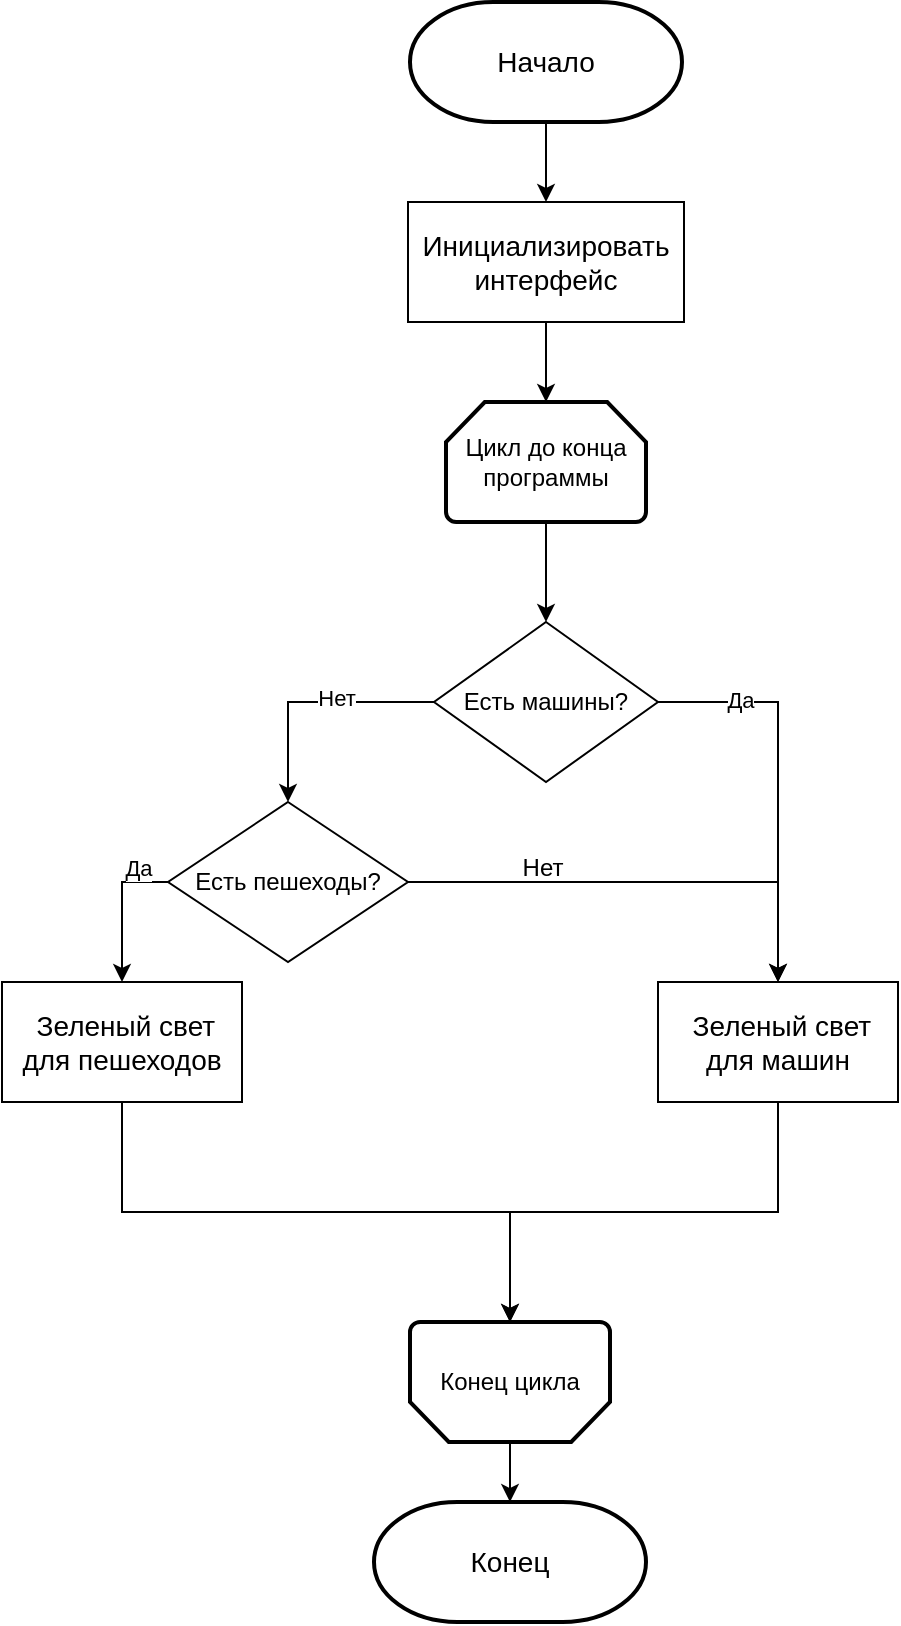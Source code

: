 <mxfile version="21.7.5" type="device">
  <diagram name="Trang-1" id="rMzL3UFabWsADVxy4FzP">
    <mxGraphModel dx="1614" dy="939" grid="1" gridSize="10" guides="1" tooltips="1" connect="1" arrows="1" fold="1" page="1" pageScale="1" pageWidth="827" pageHeight="1169" math="0" shadow="0">
      <root>
        <mxCell id="0" />
        <mxCell id="1" parent="0" />
        <mxCell id="uBKHjGsXj6OErML4Wmsb-11" style="edgeStyle=orthogonalEdgeStyle;rounded=0;orthogonalLoop=1;jettySize=auto;html=1;exitX=0.5;exitY=1;exitDx=0;exitDy=0;exitPerimeter=0;entryX=0.5;entryY=0;entryDx=0;entryDy=0;" edge="1" parent="1" source="uBKHjGsXj6OErML4Wmsb-3" target="uBKHjGsXj6OErML4Wmsb-5">
          <mxGeometry relative="1" as="geometry" />
        </mxCell>
        <mxCell id="uBKHjGsXj6OErML4Wmsb-3" value="Начало" style="strokeWidth=2;html=1;shape=mxgraph.flowchart.terminator;whiteSpace=wrap;fontSize=14;" vertex="1" parent="1">
          <mxGeometry x="364" y="20" width="136" height="60" as="geometry" />
        </mxCell>
        <mxCell id="uBKHjGsXj6OErML4Wmsb-4" value="Конец" style="strokeWidth=2;html=1;shape=mxgraph.flowchart.terminator;whiteSpace=wrap;fontSize=14;" vertex="1" parent="1">
          <mxGeometry x="346" y="770" width="136" height="60" as="geometry" />
        </mxCell>
        <mxCell id="uBKHjGsXj6OErML4Wmsb-31" style="edgeStyle=orthogonalEdgeStyle;rounded=0;orthogonalLoop=1;jettySize=auto;html=1;exitX=0.5;exitY=1;exitDx=0;exitDy=0;" edge="1" parent="1" source="uBKHjGsXj6OErML4Wmsb-5" target="uBKHjGsXj6OErML4Wmsb-30">
          <mxGeometry relative="1" as="geometry" />
        </mxCell>
        <mxCell id="uBKHjGsXj6OErML4Wmsb-5" value="Инициализировать интерфейс" style="rounded=0;whiteSpace=wrap;html=1;fontSize=14;" vertex="1" parent="1">
          <mxGeometry x="363" y="120" width="138" height="60" as="geometry" />
        </mxCell>
        <mxCell id="uBKHjGsXj6OErML4Wmsb-35" style="edgeStyle=orthogonalEdgeStyle;rounded=0;orthogonalLoop=1;jettySize=auto;html=1;exitX=0.5;exitY=1;exitDx=0;exitDy=0;entryX=0.5;entryY=1;entryDx=0;entryDy=0;entryPerimeter=0;" edge="1" parent="1" source="uBKHjGsXj6OErML4Wmsb-8" target="uBKHjGsXj6OErML4Wmsb-33">
          <mxGeometry relative="1" as="geometry" />
        </mxCell>
        <mxCell id="uBKHjGsXj6OErML4Wmsb-8" value="&amp;nbsp;Зеленый свет для машин" style="rounded=0;whiteSpace=wrap;html=1;fontSize=14;" vertex="1" parent="1">
          <mxGeometry x="488" y="510" width="120" height="60" as="geometry" />
        </mxCell>
        <mxCell id="uBKHjGsXj6OErML4Wmsb-9" value="&lt;font style=&quot;font-size: 14px;&quot;&gt;&amp;nbsp;Зеленый свет для пешеходов&lt;/font&gt;" style="rounded=0;whiteSpace=wrap;html=1;fontSize=14;" vertex="1" parent="1">
          <mxGeometry x="160" y="510" width="120" height="60" as="geometry" />
        </mxCell>
        <mxCell id="uBKHjGsXj6OErML4Wmsb-16" style="edgeStyle=orthogonalEdgeStyle;rounded=0;orthogonalLoop=1;jettySize=auto;html=1;exitX=1;exitY=0.5;exitDx=0;exitDy=0;" edge="1" parent="1" source="uBKHjGsXj6OErML4Wmsb-14" target="uBKHjGsXj6OErML4Wmsb-8">
          <mxGeometry relative="1" as="geometry" />
        </mxCell>
        <mxCell id="uBKHjGsXj6OErML4Wmsb-24" value="Да" style="edgeLabel;html=1;align=center;verticalAlign=middle;resizable=0;points=[];" vertex="1" connectable="0" parent="uBKHjGsXj6OErML4Wmsb-16">
          <mxGeometry x="-0.593" y="1" relative="1" as="geometry">
            <mxPoint as="offset" />
          </mxGeometry>
        </mxCell>
        <mxCell id="uBKHjGsXj6OErML4Wmsb-19" style="edgeStyle=orthogonalEdgeStyle;rounded=0;orthogonalLoop=1;jettySize=auto;html=1;exitX=0;exitY=0.5;exitDx=0;exitDy=0;entryX=0.5;entryY=0;entryDx=0;entryDy=0;" edge="1" parent="1" source="uBKHjGsXj6OErML4Wmsb-14" target="uBKHjGsXj6OErML4Wmsb-18">
          <mxGeometry relative="1" as="geometry" />
        </mxCell>
        <mxCell id="uBKHjGsXj6OErML4Wmsb-25" value="Нет" style="edgeLabel;html=1;align=center;verticalAlign=middle;resizable=0;points=[];" vertex="1" connectable="0" parent="uBKHjGsXj6OErML4Wmsb-19">
          <mxGeometry x="-0.194" y="-2" relative="1" as="geometry">
            <mxPoint as="offset" />
          </mxGeometry>
        </mxCell>
        <mxCell id="uBKHjGsXj6OErML4Wmsb-14" value="Есть машины?" style="rhombus;whiteSpace=wrap;html=1;" vertex="1" parent="1">
          <mxGeometry x="376" y="330" width="112" height="80" as="geometry" />
        </mxCell>
        <mxCell id="uBKHjGsXj6OErML4Wmsb-20" style="edgeStyle=orthogonalEdgeStyle;rounded=0;orthogonalLoop=1;jettySize=auto;html=1;exitX=1;exitY=0.5;exitDx=0;exitDy=0;entryX=0.5;entryY=0;entryDx=0;entryDy=0;" edge="1" parent="1" source="uBKHjGsXj6OErML4Wmsb-18" target="uBKHjGsXj6OErML4Wmsb-8">
          <mxGeometry relative="1" as="geometry" />
        </mxCell>
        <mxCell id="uBKHjGsXj6OErML4Wmsb-21" style="edgeStyle=orthogonalEdgeStyle;rounded=0;orthogonalLoop=1;jettySize=auto;html=1;exitX=0;exitY=0.5;exitDx=0;exitDy=0;" edge="1" parent="1" source="uBKHjGsXj6OErML4Wmsb-18" target="uBKHjGsXj6OErML4Wmsb-9">
          <mxGeometry relative="1" as="geometry" />
        </mxCell>
        <mxCell id="uBKHjGsXj6OErML4Wmsb-27" value="Да" style="edgeLabel;html=1;align=center;verticalAlign=middle;resizable=0;points=[];" vertex="1" connectable="0" parent="uBKHjGsXj6OErML4Wmsb-21">
          <mxGeometry x="-0.595" y="1" relative="1" as="geometry">
            <mxPoint y="-8" as="offset" />
          </mxGeometry>
        </mxCell>
        <mxCell id="uBKHjGsXj6OErML4Wmsb-18" value="Есть пешеходы?" style="rhombus;whiteSpace=wrap;html=1;" vertex="1" parent="1">
          <mxGeometry x="243" y="420" width="120" height="80" as="geometry" />
        </mxCell>
        <mxCell id="uBKHjGsXj6OErML4Wmsb-26" value="Нет" style="text;html=1;align=center;verticalAlign=middle;resizable=0;points=[];autosize=1;strokeColor=none;fillColor=none;" vertex="1" parent="1">
          <mxGeometry x="410" y="438" width="40" height="30" as="geometry" />
        </mxCell>
        <mxCell id="uBKHjGsXj6OErML4Wmsb-32" style="edgeStyle=orthogonalEdgeStyle;rounded=0;orthogonalLoop=1;jettySize=auto;html=1;exitX=0.5;exitY=1;exitDx=0;exitDy=0;exitPerimeter=0;entryX=0.5;entryY=0;entryDx=0;entryDy=0;" edge="1" parent="1" source="uBKHjGsXj6OErML4Wmsb-30" target="uBKHjGsXj6OErML4Wmsb-14">
          <mxGeometry relative="1" as="geometry" />
        </mxCell>
        <mxCell id="uBKHjGsXj6OErML4Wmsb-30" value="Цикл до конца программы" style="strokeWidth=2;html=1;shape=mxgraph.flowchart.loop_limit;whiteSpace=wrap;" vertex="1" parent="1">
          <mxGeometry x="382" y="220" width="100" height="60" as="geometry" />
        </mxCell>
        <mxCell id="uBKHjGsXj6OErML4Wmsb-34" value="" style="edgeStyle=orthogonalEdgeStyle;rounded=0;orthogonalLoop=1;jettySize=auto;html=1;exitX=0.5;exitY=1;exitDx=0;exitDy=0;" edge="1" parent="1" source="uBKHjGsXj6OErML4Wmsb-9" target="uBKHjGsXj6OErML4Wmsb-33">
          <mxGeometry relative="1" as="geometry">
            <mxPoint x="190" y="580" as="sourcePoint" />
            <mxPoint x="414" y="870" as="targetPoint" />
          </mxGeometry>
        </mxCell>
        <mxCell id="uBKHjGsXj6OErML4Wmsb-36" style="edgeStyle=orthogonalEdgeStyle;rounded=0;orthogonalLoop=1;jettySize=auto;html=1;exitX=0.5;exitY=0;exitDx=0;exitDy=0;exitPerimeter=0;entryX=0.5;entryY=0;entryDx=0;entryDy=0;entryPerimeter=0;" edge="1" parent="1" source="uBKHjGsXj6OErML4Wmsb-33" target="uBKHjGsXj6OErML4Wmsb-4">
          <mxGeometry relative="1" as="geometry" />
        </mxCell>
        <mxCell id="uBKHjGsXj6OErML4Wmsb-33" value="Конец цикла" style="strokeWidth=2;html=1;shape=mxgraph.flowchart.loop_limit;whiteSpace=wrap;direction=west;" vertex="1" parent="1">
          <mxGeometry x="364" y="680" width="100" height="60" as="geometry" />
        </mxCell>
      </root>
    </mxGraphModel>
  </diagram>
</mxfile>
